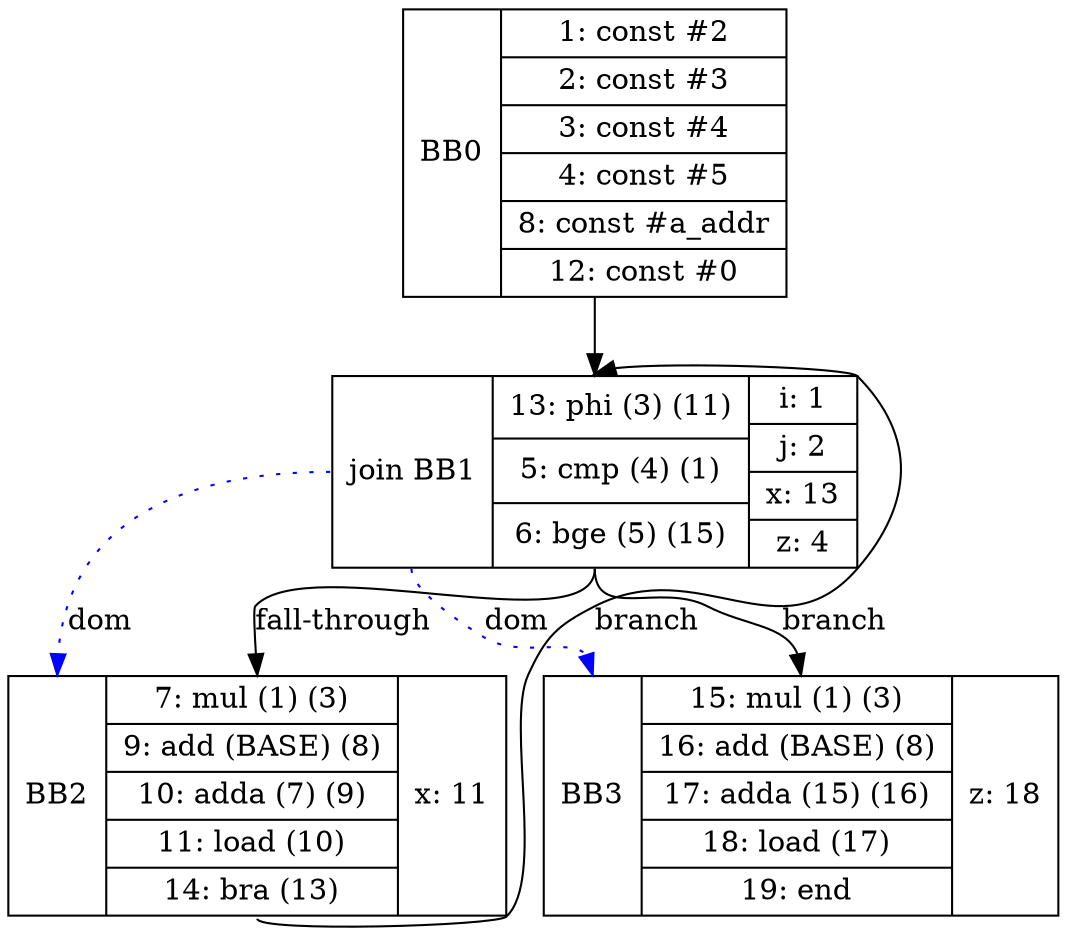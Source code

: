 digraph G {
bb0 [shape=record, label="<b>BB0 | {1: const #2|2: const #3|3: const #4|4: const #5|8: const #a_addr|12: const #0}"];
bb1 [shape=record, label="<b>join BB1 | {13: phi (3) (11)|5: cmp (4) (1)|6: bge (5) (15)}| {i: 1 | j: 2 | x: 13 | z: 4}"];
bb2 [shape=record, label="<b>BB2 | {7: mul (1) (3)|9: add (BASE) (8)|10: adda (7) (9)|11: load (10)|14: bra (13)}| {x: 11}"];
bb3 [shape=record, label="<b>BB3 | {15: mul (1) (3)|16: add (BASE) (8)|17: adda (15) (16)|18: load (17)|19: end}| {z: 18}"];
bb0:s -> bb1:n ;
bb2:s -> bb1:n [label="branch"];
bb1:s -> bb2:n [label="fall-through"];
bb1:s -> bb3:n [label="branch"];
bb1:b -> bb2:b [color=blue, style=dotted, label="dom"];
bb1:b -> bb3:b [color=blue, style=dotted, label="dom"];
}